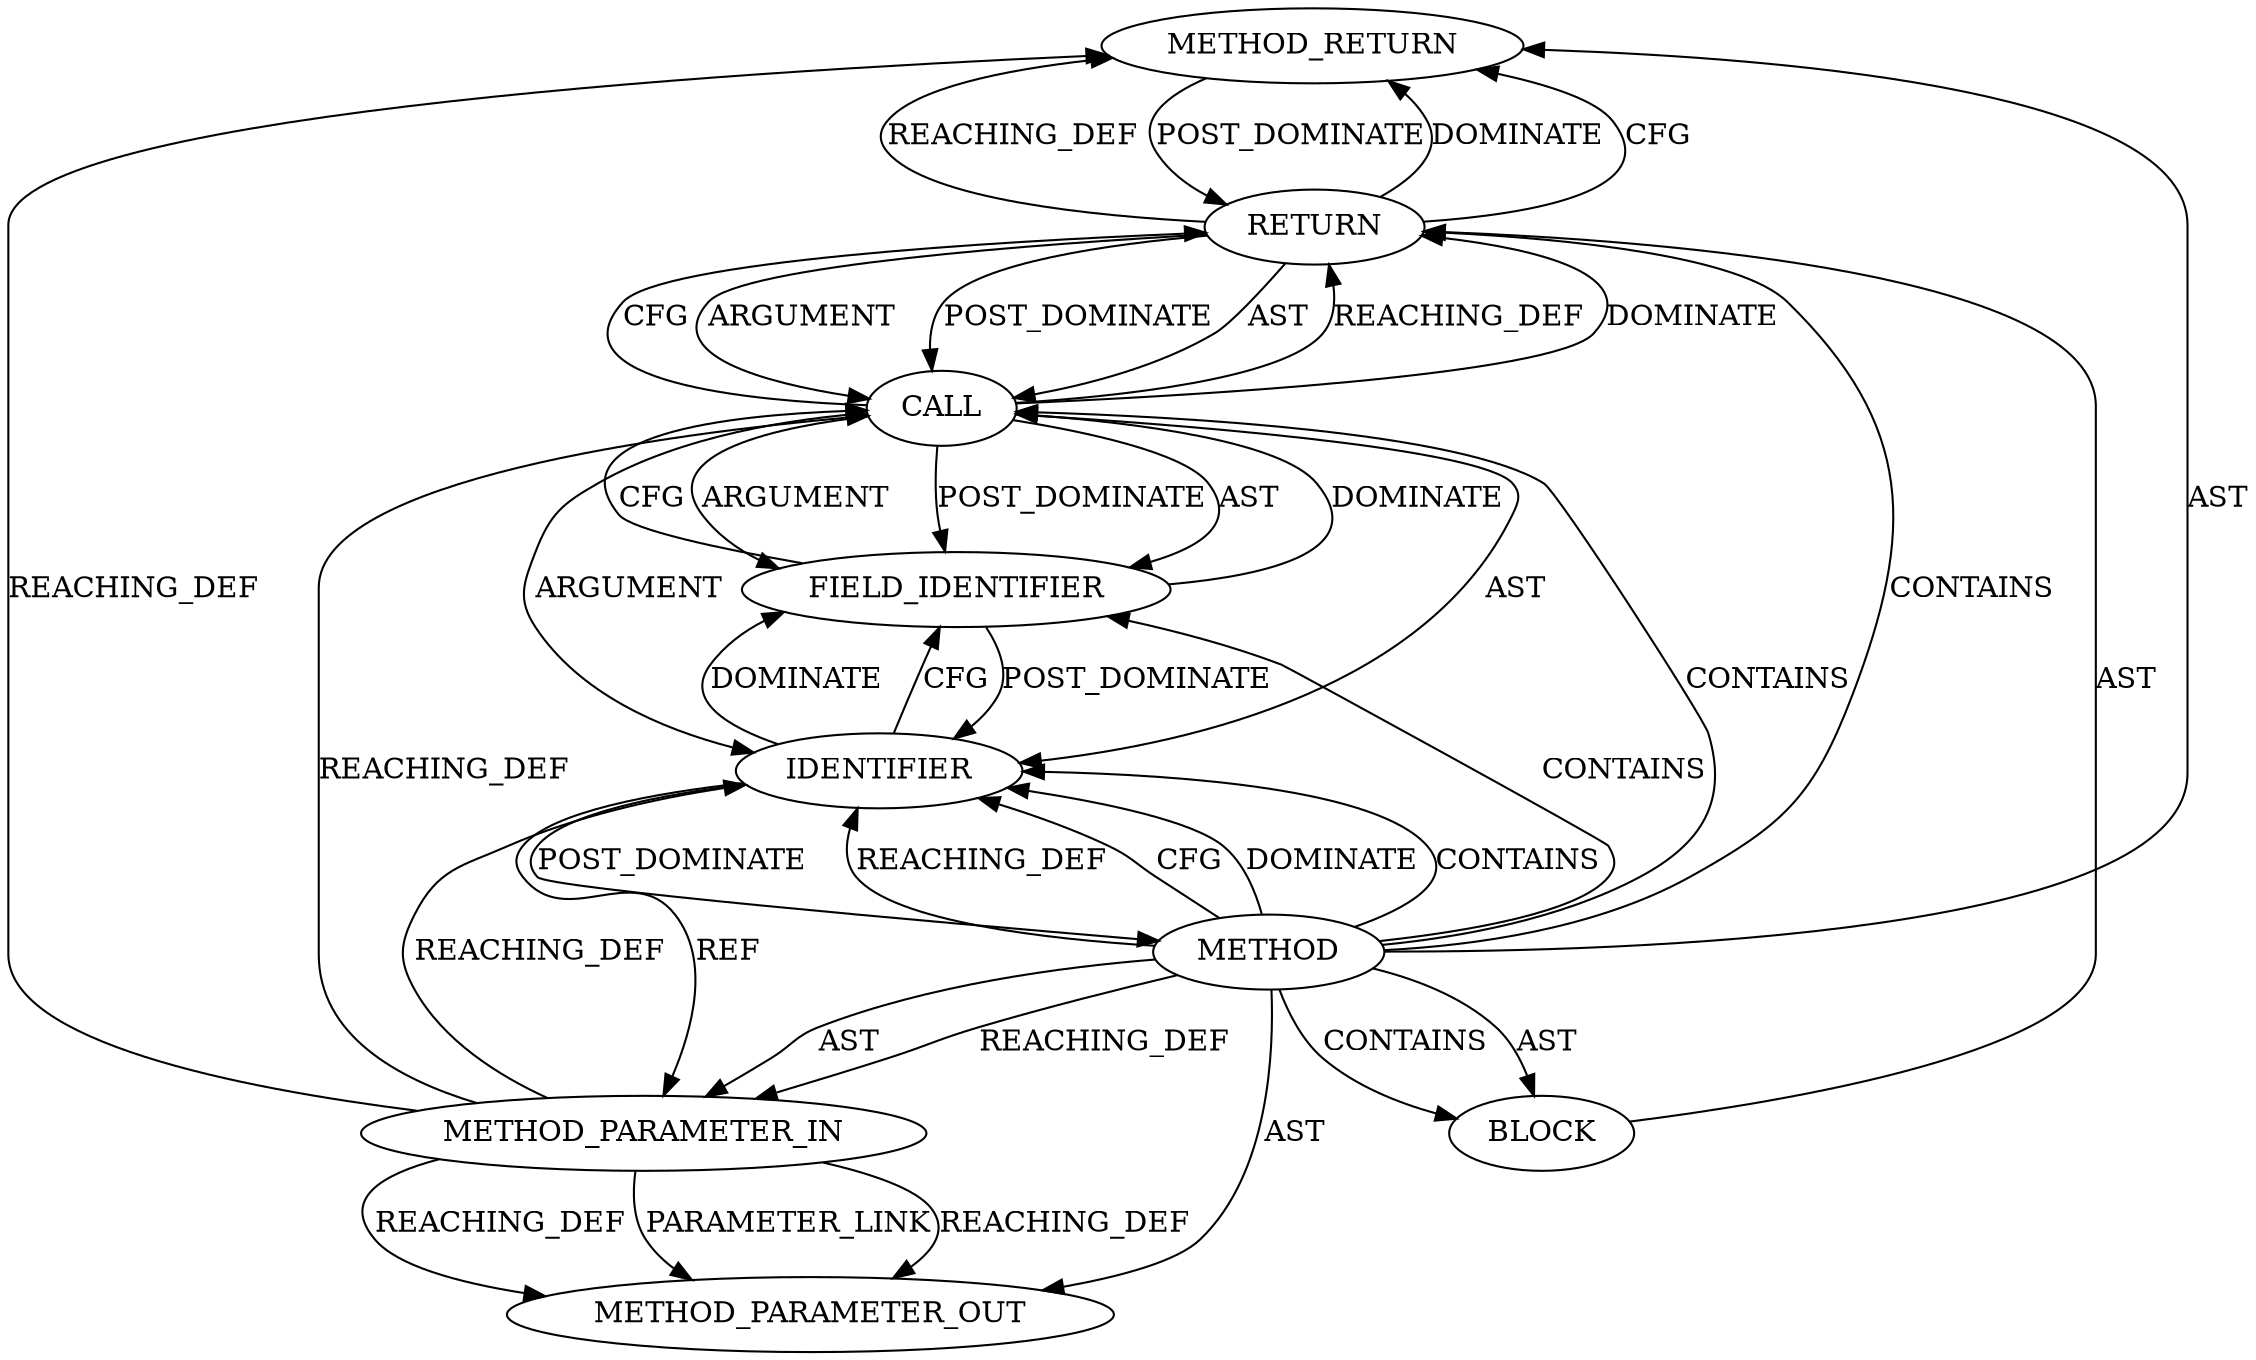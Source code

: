 digraph {
  576 [label=METHOD_RETURN ORDER=3 CODE="RET" COLUMN_NUMBER=1 LINE_NUMBER=276 TYPE_FULL_NAME="bool" EVALUATION_STRATEGY="BY_VALUE"]
  21258 [label=METHOD_PARAMETER_OUT ORDER=1 CODE="struct tls_context *tls_ctx" IS_VARIADIC=false COLUMN_NUMBER=47 LINE_NUMBER=276 TYPE_FULL_NAME="tls_context*" EVALUATION_STRATEGY="BY_VALUE" INDEX=1 NAME="tls_ctx"]
  575 [label=FIELD_IDENTIFIER ORDER=2 ARGUMENT_INDEX=2 CODE="pending_open_record_frags" COLUMN_NUMBER=9 LINE_NUMBER=278 CANONICAL_NAME="pending_open_record_frags"]
  573 [label=CALL ORDER=1 ARGUMENT_INDEX=-1 CODE="tls_ctx->pending_open_record_frags" COLUMN_NUMBER=9 METHOD_FULL_NAME="<operator>.indirectFieldAccess" LINE_NUMBER=278 TYPE_FULL_NAME="<empty>" DISPATCH_TYPE="STATIC_DISPATCH" SIGNATURE="" NAME="<operator>.indirectFieldAccess"]
  574 [label=IDENTIFIER ORDER=1 ARGUMENT_INDEX=1 CODE="tls_ctx" COLUMN_NUMBER=9 LINE_NUMBER=278 TYPE_FULL_NAME="tls_context*" NAME="tls_ctx"]
  571 [label=BLOCK ORDER=2 ARGUMENT_INDEX=-1 CODE="{
	return tls_ctx->pending_open_record_frags;
}" COLUMN_NUMBER=1 LINE_NUMBER=277 TYPE_FULL_NAME="void"]
  569 [label=METHOD COLUMN_NUMBER=1 LINE_NUMBER=276 COLUMN_NUMBER_END=1 IS_EXTERNAL=false SIGNATURE="bool tls_is_pending_open_record (tls_context*)" NAME="tls_is_pending_open_record" AST_PARENT_TYPE="TYPE_DECL" AST_PARENT_FULL_NAME="tls.h:<global>" ORDER=75 CODE="static inline bool tls_is_pending_open_record(struct tls_context *tls_ctx)
{
	return tls_ctx->pending_open_record_frags;
}" FULL_NAME="tls_is_pending_open_record" LINE_NUMBER_END=279 FILENAME="tls.h"]
  572 [label=RETURN ORDER=1 ARGUMENT_INDEX=-1 CODE="return tls_ctx->pending_open_record_frags;" COLUMN_NUMBER=2 LINE_NUMBER=278]
  570 [label=METHOD_PARAMETER_IN ORDER=1 CODE="struct tls_context *tls_ctx" IS_VARIADIC=false COLUMN_NUMBER=47 LINE_NUMBER=276 TYPE_FULL_NAME="tls_context*" EVALUATION_STRATEGY="BY_VALUE" INDEX=1 NAME="tls_ctx"]
  572 -> 573 [label=ARGUMENT ]
  569 -> 573 [label=CONTAINS ]
  572 -> 573 [label=POST_DOMINATE ]
  575 -> 573 [label=DOMINATE ]
  569 -> 570 [label=REACHING_DEF VARIABLE=""]
  574 -> 570 [label=REF ]
  571 -> 572 [label=AST ]
  573 -> 574 [label=ARGUMENT ]
  570 -> 21258 [label=PARAMETER_LINK ]
  573 -> 575 [label=ARGUMENT ]
  576 -> 572 [label=POST_DOMINATE ]
  569 -> 576 [label=AST ]
  575 -> 573 [label=CFG ]
  572 -> 576 [label=DOMINATE ]
  575 -> 574 [label=POST_DOMINATE ]
  574 -> 569 [label=POST_DOMINATE ]
  569 -> 571 [label=AST ]
  573 -> 575 [label=POST_DOMINATE ]
  569 -> 21258 [label=AST ]
  573 -> 572 [label=REACHING_DEF VARIABLE="tls_ctx->pending_open_record_frags"]
  573 -> 575 [label=AST ]
  569 -> 575 [label=CONTAINS ]
  569 -> 572 [label=CONTAINS ]
  574 -> 575 [label=DOMINATE ]
  573 -> 574 [label=AST ]
  572 -> 576 [label=CFG ]
  570 -> 21258 [label=REACHING_DEF VARIABLE="tls_ctx"]
  570 -> 21258 [label=REACHING_DEF VARIABLE="tls_ctx"]
  573 -> 572 [label=DOMINATE ]
  569 -> 574 [label=REACHING_DEF VARIABLE=""]
  569 -> 570 [label=AST ]
  569 -> 571 [label=CONTAINS ]
  573 -> 572 [label=CFG ]
  569 -> 574 [label=CFG ]
  570 -> 573 [label=REACHING_DEF VARIABLE="tls_ctx"]
  569 -> 574 [label=DOMINATE ]
  570 -> 576 [label=REACHING_DEF VARIABLE="tls_ctx"]
  572 -> 576 [label=REACHING_DEF VARIABLE="<RET>"]
  574 -> 575 [label=CFG ]
  572 -> 573 [label=AST ]
  569 -> 574 [label=CONTAINS ]
  570 -> 574 [label=REACHING_DEF VARIABLE="tls_ctx"]
}
